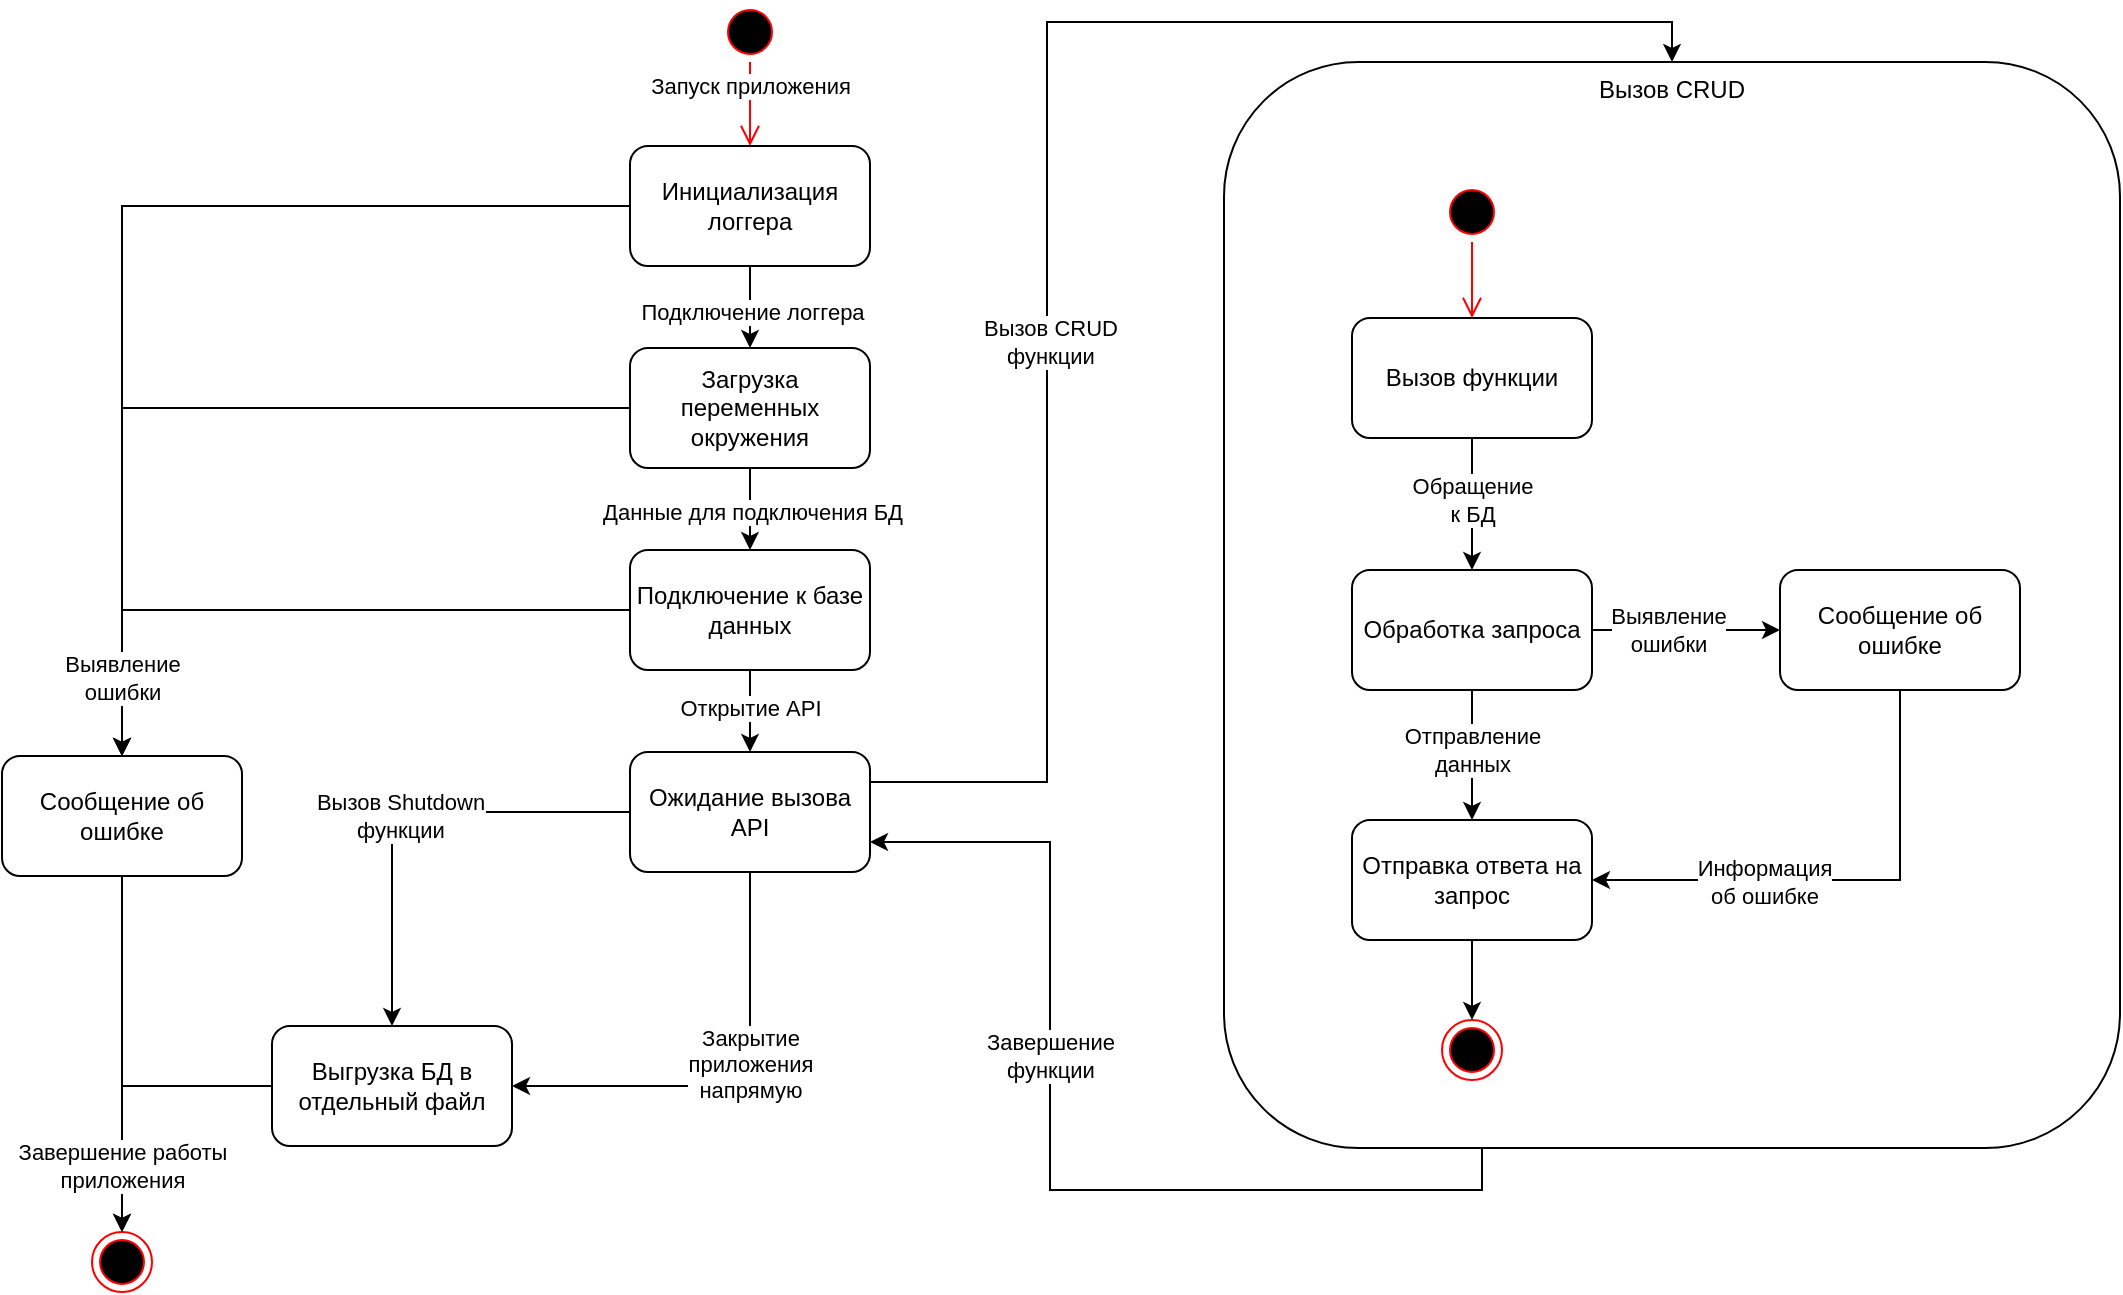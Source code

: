 <mxfile version="27.0.9">
  <diagram name="Страница — 1" id="bEjLGvBnZ3o-P9eb0C5C">
    <mxGraphModel dx="1634" dy="912" grid="0" gridSize="10" guides="1" tooltips="1" connect="1" arrows="1" fold="1" page="0" pageScale="1" pageWidth="827" pageHeight="1169" math="0" shadow="0">
      <root>
        <mxCell id="0" />
        <mxCell id="1" parent="0" />
        <mxCell id="QmahLqAD9zbaGEF9oOPn-14" style="edgeStyle=orthogonalEdgeStyle;rounded=0;orthogonalLoop=1;jettySize=auto;html=1;entryX=0.5;entryY=0;entryDx=0;entryDy=0;" edge="1" parent="1" source="QmahLqAD9zbaGEF9oOPn-1" target="QmahLqAD9zbaGEF9oOPn-11">
          <mxGeometry relative="1" as="geometry" />
        </mxCell>
        <mxCell id="QmahLqAD9zbaGEF9oOPn-33" value="Вызов Shutdown&lt;div&gt;функции&lt;/div&gt;" style="edgeLabel;html=1;align=center;verticalAlign=middle;resizable=0;points=[];" vertex="1" connectable="0" parent="QmahLqAD9zbaGEF9oOPn-14">
          <mxGeometry x="0.022" y="1" relative="1" as="geometry">
            <mxPoint y="1" as="offset" />
          </mxGeometry>
        </mxCell>
        <mxCell id="QmahLqAD9zbaGEF9oOPn-29" style="edgeStyle=orthogonalEdgeStyle;rounded=0;orthogonalLoop=1;jettySize=auto;html=1;entryX=0.5;entryY=0;entryDx=0;entryDy=0;exitX=1;exitY=0.25;exitDx=0;exitDy=0;" edge="1" parent="1" source="QmahLqAD9zbaGEF9oOPn-1" target="QmahLqAD9zbaGEF9oOPn-16">
          <mxGeometry relative="1" as="geometry" />
        </mxCell>
        <mxCell id="QmahLqAD9zbaGEF9oOPn-30" value="Вызов CRUD&lt;div&gt;функции&lt;/div&gt;" style="edgeLabel;html=1;align=center;verticalAlign=middle;resizable=0;points=[];" vertex="1" connectable="0" parent="QmahLqAD9zbaGEF9oOPn-29">
          <mxGeometry x="0.009" y="1" relative="1" as="geometry">
            <mxPoint x="2" y="95" as="offset" />
          </mxGeometry>
        </mxCell>
        <mxCell id="QmahLqAD9zbaGEF9oOPn-34" style="edgeStyle=orthogonalEdgeStyle;rounded=0;orthogonalLoop=1;jettySize=auto;html=1;entryX=1;entryY=0.5;entryDx=0;entryDy=0;" edge="1" parent="1" source="QmahLqAD9zbaGEF9oOPn-1" target="QmahLqAD9zbaGEF9oOPn-11">
          <mxGeometry relative="1" as="geometry">
            <Array as="points">
              <mxPoint x="208" y="591" />
            </Array>
          </mxGeometry>
        </mxCell>
        <mxCell id="QmahLqAD9zbaGEF9oOPn-35" value="Закрытие&lt;div&gt;приложения&lt;div&gt;напрямую&lt;/div&gt;&lt;/div&gt;" style="edgeLabel;html=1;align=center;verticalAlign=middle;resizable=0;points=[];" vertex="1" connectable="0" parent="QmahLqAD9zbaGEF9oOPn-34">
          <mxGeometry x="-0.075" relative="1" as="geometry">
            <mxPoint y="-9" as="offset" />
          </mxGeometry>
        </mxCell>
        <mxCell id="QmahLqAD9zbaGEF9oOPn-1" value="Ожидание вызова API" style="rounded=1;whiteSpace=wrap;html=1;" vertex="1" parent="1">
          <mxGeometry x="148" y="424" width="120" height="60" as="geometry" />
        </mxCell>
        <mxCell id="QmahLqAD9zbaGEF9oOPn-2" value="" style="ellipse;html=1;shape=startState;fillColor=#000000;strokeColor=#ff0000;" vertex="1" parent="1">
          <mxGeometry x="193" y="49" width="30" height="30" as="geometry" />
        </mxCell>
        <mxCell id="QmahLqAD9zbaGEF9oOPn-3" value="Запуск приложения" style="edgeStyle=orthogonalEdgeStyle;html=1;verticalAlign=bottom;endArrow=open;endSize=8;strokeColor=#ff0000;rounded=0;entryX=0.5;entryY=0;entryDx=0;entryDy=0;" edge="1" source="QmahLqAD9zbaGEF9oOPn-2" parent="1" target="QmahLqAD9zbaGEF9oOPn-5">
          <mxGeometry relative="1" as="geometry">
            <mxPoint x="208" y="132" as="targetPoint" />
          </mxGeometry>
        </mxCell>
        <mxCell id="QmahLqAD9zbaGEF9oOPn-4" value="" style="ellipse;html=1;shape=endState;fillColor=#000000;strokeColor=#ff0000;" vertex="1" parent="1">
          <mxGeometry x="-121" y="664" width="30" height="30" as="geometry" />
        </mxCell>
        <mxCell id="QmahLqAD9zbaGEF9oOPn-8" style="edgeStyle=orthogonalEdgeStyle;rounded=0;orthogonalLoop=1;jettySize=auto;html=1;entryX=0.5;entryY=0;entryDx=0;entryDy=0;" edge="1" parent="1" source="QmahLqAD9zbaGEF9oOPn-5" target="QmahLqAD9zbaGEF9oOPn-7">
          <mxGeometry relative="1" as="geometry" />
        </mxCell>
        <mxCell id="QmahLqAD9zbaGEF9oOPn-36" value="Подключение логгера" style="edgeLabel;html=1;align=center;verticalAlign=middle;resizable=0;points=[];" vertex="1" connectable="0" parent="QmahLqAD9zbaGEF9oOPn-8">
          <mxGeometry x="0.098" y="1" relative="1" as="geometry">
            <mxPoint as="offset" />
          </mxGeometry>
        </mxCell>
        <mxCell id="QmahLqAD9zbaGEF9oOPn-46" style="edgeStyle=orthogonalEdgeStyle;rounded=0;orthogonalLoop=1;jettySize=auto;html=1;entryX=0.5;entryY=0;entryDx=0;entryDy=0;" edge="1" parent="1" source="QmahLqAD9zbaGEF9oOPn-5" target="QmahLqAD9zbaGEF9oOPn-43">
          <mxGeometry relative="1" as="geometry" />
        </mxCell>
        <mxCell id="QmahLqAD9zbaGEF9oOPn-5" value="Инициализация логгера" style="rounded=1;whiteSpace=wrap;html=1;" vertex="1" parent="1">
          <mxGeometry x="148" y="121" width="120" height="60" as="geometry" />
        </mxCell>
        <mxCell id="QmahLqAD9zbaGEF9oOPn-12" style="edgeStyle=orthogonalEdgeStyle;rounded=0;orthogonalLoop=1;jettySize=auto;html=1;entryX=0.5;entryY=0;entryDx=0;entryDy=0;" edge="1" parent="1" source="QmahLqAD9zbaGEF9oOPn-7" target="QmahLqAD9zbaGEF9oOPn-9">
          <mxGeometry relative="1" as="geometry" />
        </mxCell>
        <mxCell id="QmahLqAD9zbaGEF9oOPn-37" value="Данные для подключения БД" style="edgeLabel;html=1;align=center;verticalAlign=middle;resizable=0;points=[];" vertex="1" connectable="0" parent="QmahLqAD9zbaGEF9oOPn-12">
          <mxGeometry x="0.049" y="1" relative="1" as="geometry">
            <mxPoint as="offset" />
          </mxGeometry>
        </mxCell>
        <mxCell id="QmahLqAD9zbaGEF9oOPn-48" style="edgeStyle=orthogonalEdgeStyle;rounded=0;orthogonalLoop=1;jettySize=auto;html=1;entryX=0.5;entryY=0;entryDx=0;entryDy=0;" edge="1" parent="1" source="QmahLqAD9zbaGEF9oOPn-7" target="QmahLqAD9zbaGEF9oOPn-43">
          <mxGeometry relative="1" as="geometry" />
        </mxCell>
        <mxCell id="QmahLqAD9zbaGEF9oOPn-7" value="Загрузка переменных окружения" style="rounded=1;whiteSpace=wrap;html=1;" vertex="1" parent="1">
          <mxGeometry x="148" y="222" width="120" height="60" as="geometry" />
        </mxCell>
        <mxCell id="QmahLqAD9zbaGEF9oOPn-15" style="edgeStyle=orthogonalEdgeStyle;rounded=0;orthogonalLoop=1;jettySize=auto;html=1;entryX=0.5;entryY=0;entryDx=0;entryDy=0;" edge="1" parent="1" source="QmahLqAD9zbaGEF9oOPn-9" target="QmahLqAD9zbaGEF9oOPn-1">
          <mxGeometry relative="1" as="geometry" />
        </mxCell>
        <mxCell id="QmahLqAD9zbaGEF9oOPn-40" value="Открытие API" style="edgeLabel;html=1;align=center;verticalAlign=middle;resizable=0;points=[];" vertex="1" connectable="0" parent="QmahLqAD9zbaGEF9oOPn-15">
          <mxGeometry x="0.146" relative="1" as="geometry">
            <mxPoint y="-5" as="offset" />
          </mxGeometry>
        </mxCell>
        <mxCell id="QmahLqAD9zbaGEF9oOPn-47" style="edgeStyle=orthogonalEdgeStyle;rounded=0;orthogonalLoop=1;jettySize=auto;html=1;entryX=0.5;entryY=0;entryDx=0;entryDy=0;" edge="1" parent="1" source="QmahLqAD9zbaGEF9oOPn-9" target="QmahLqAD9zbaGEF9oOPn-43">
          <mxGeometry relative="1" as="geometry" />
        </mxCell>
        <mxCell id="QmahLqAD9zbaGEF9oOPn-55" value="Выявление&lt;br&gt;ошибки" style="edgeLabel;html=1;align=center;verticalAlign=middle;resizable=0;points=[];" vertex="1" connectable="0" parent="QmahLqAD9zbaGEF9oOPn-47">
          <mxGeometry x="0.26" y="2" relative="1" as="geometry">
            <mxPoint x="-48" y="32" as="offset" />
          </mxGeometry>
        </mxCell>
        <mxCell id="QmahLqAD9zbaGEF9oOPn-9" value="Подключение к базе данных" style="rounded=1;whiteSpace=wrap;html=1;" vertex="1" parent="1">
          <mxGeometry x="148" y="323" width="120" height="60" as="geometry" />
        </mxCell>
        <mxCell id="QmahLqAD9zbaGEF9oOPn-41" style="edgeStyle=orthogonalEdgeStyle;rounded=0;orthogonalLoop=1;jettySize=auto;html=1;entryX=0.5;entryY=0;entryDx=0;entryDy=0;" edge="1" parent="1" source="QmahLqAD9zbaGEF9oOPn-11" target="QmahLqAD9zbaGEF9oOPn-4">
          <mxGeometry relative="1" as="geometry" />
        </mxCell>
        <mxCell id="QmahLqAD9zbaGEF9oOPn-11" value="Выгрузка БД в отдельный файл" style="rounded=1;whiteSpace=wrap;html=1;" vertex="1" parent="1">
          <mxGeometry x="-31" y="561" width="120" height="60" as="geometry" />
        </mxCell>
        <mxCell id="QmahLqAD9zbaGEF9oOPn-31" style="edgeStyle=orthogonalEdgeStyle;rounded=0;orthogonalLoop=1;jettySize=auto;html=1;entryX=1;entryY=0.75;entryDx=0;entryDy=0;exitX=0.5;exitY=1;exitDx=0;exitDy=0;" edge="1" parent="1" source="QmahLqAD9zbaGEF9oOPn-16" target="QmahLqAD9zbaGEF9oOPn-1">
          <mxGeometry relative="1" as="geometry">
            <Array as="points">
              <mxPoint x="574" y="643" />
              <mxPoint x="358" y="643" />
              <mxPoint x="358" y="469" />
            </Array>
          </mxGeometry>
        </mxCell>
        <mxCell id="QmahLqAD9zbaGEF9oOPn-32" value="Завершение&lt;div&gt;функции&lt;/div&gt;" style="edgeLabel;html=1;align=center;verticalAlign=middle;resizable=0;points=[];" vertex="1" connectable="0" parent="QmahLqAD9zbaGEF9oOPn-31">
          <mxGeometry x="0.34" relative="1" as="geometry">
            <mxPoint as="offset" />
          </mxGeometry>
        </mxCell>
        <mxCell id="QmahLqAD9zbaGEF9oOPn-16" value="Вызов CRUD" style="rounded=1;whiteSpace=wrap;html=1;align=center;verticalAlign=top;" vertex="1" parent="1">
          <mxGeometry x="445" y="79" width="448" height="543" as="geometry" />
        </mxCell>
        <mxCell id="QmahLqAD9zbaGEF9oOPn-17" value="" style="ellipse;html=1;shape=startState;fillColor=#000000;strokeColor=#ff0000;" vertex="1" parent="1">
          <mxGeometry x="554" y="139" width="30" height="30" as="geometry" />
        </mxCell>
        <mxCell id="QmahLqAD9zbaGEF9oOPn-18" value="" style="edgeStyle=orthogonalEdgeStyle;html=1;verticalAlign=bottom;endArrow=open;endSize=8;strokeColor=#ff0000;rounded=0;entryX=0.5;entryY=0;entryDx=0;entryDy=0;" edge="1" source="QmahLqAD9zbaGEF9oOPn-17" parent="1" target="QmahLqAD9zbaGEF9oOPn-19">
          <mxGeometry relative="1" as="geometry">
            <mxPoint x="569" y="229" as="targetPoint" />
          </mxGeometry>
        </mxCell>
        <mxCell id="QmahLqAD9zbaGEF9oOPn-21" style="edgeStyle=orthogonalEdgeStyle;rounded=0;orthogonalLoop=1;jettySize=auto;html=1;entryX=0.5;entryY=0;entryDx=0;entryDy=0;" edge="1" parent="1" source="QmahLqAD9zbaGEF9oOPn-19" target="QmahLqAD9zbaGEF9oOPn-20">
          <mxGeometry relative="1" as="geometry" />
        </mxCell>
        <mxCell id="QmahLqAD9zbaGEF9oOPn-22" value="Обращение&lt;div&gt;к БД&lt;/div&gt;" style="edgeLabel;html=1;align=center;verticalAlign=middle;resizable=0;points=[];" vertex="1" connectable="0" parent="QmahLqAD9zbaGEF9oOPn-21">
          <mxGeometry x="-0.412" y="-2" relative="1" as="geometry">
            <mxPoint x="2" y="11" as="offset" />
          </mxGeometry>
        </mxCell>
        <mxCell id="QmahLqAD9zbaGEF9oOPn-19" value="Вызов функции" style="rounded=1;whiteSpace=wrap;html=1;" vertex="1" parent="1">
          <mxGeometry x="509" y="207" width="120" height="60" as="geometry" />
        </mxCell>
        <mxCell id="QmahLqAD9zbaGEF9oOPn-24" style="edgeStyle=orthogonalEdgeStyle;rounded=0;orthogonalLoop=1;jettySize=auto;html=1;entryX=0.5;entryY=0;entryDx=0;entryDy=0;" edge="1" parent="1" source="QmahLqAD9zbaGEF9oOPn-20" target="QmahLqAD9zbaGEF9oOPn-23">
          <mxGeometry relative="1" as="geometry" />
        </mxCell>
        <mxCell id="QmahLqAD9zbaGEF9oOPn-26" value="Отправление&lt;div&gt;данных&lt;/div&gt;" style="edgeLabel;html=1;align=center;verticalAlign=middle;resizable=0;points=[];" vertex="1" connectable="0" parent="QmahLqAD9zbaGEF9oOPn-24">
          <mxGeometry x="0.016" y="-2" relative="1" as="geometry">
            <mxPoint x="2" y="-3" as="offset" />
          </mxGeometry>
        </mxCell>
        <mxCell id="QmahLqAD9zbaGEF9oOPn-51" value="" style="edgeStyle=orthogonalEdgeStyle;rounded=0;orthogonalLoop=1;jettySize=auto;html=1;" edge="1" parent="1" source="QmahLqAD9zbaGEF9oOPn-20" target="QmahLqAD9zbaGEF9oOPn-50">
          <mxGeometry relative="1" as="geometry" />
        </mxCell>
        <mxCell id="QmahLqAD9zbaGEF9oOPn-52" value="Выявление&lt;br&gt;ошибки" style="edgeLabel;html=1;align=center;verticalAlign=middle;resizable=0;points=[];" vertex="1" connectable="0" parent="QmahLqAD9zbaGEF9oOPn-51">
          <mxGeometry x="-0.2" y="1" relative="1" as="geometry">
            <mxPoint y="1" as="offset" />
          </mxGeometry>
        </mxCell>
        <mxCell id="QmahLqAD9zbaGEF9oOPn-20" value="Обработка запроса" style="rounded=1;whiteSpace=wrap;html=1;" vertex="1" parent="1">
          <mxGeometry x="509" y="333" width="120" height="60" as="geometry" />
        </mxCell>
        <mxCell id="QmahLqAD9zbaGEF9oOPn-28" style="edgeStyle=orthogonalEdgeStyle;rounded=0;orthogonalLoop=1;jettySize=auto;html=1;entryX=0.5;entryY=0;entryDx=0;entryDy=0;" edge="1" parent="1" source="QmahLqAD9zbaGEF9oOPn-23" target="QmahLqAD9zbaGEF9oOPn-27">
          <mxGeometry relative="1" as="geometry" />
        </mxCell>
        <mxCell id="QmahLqAD9zbaGEF9oOPn-23" value="Отправка ответа на запрос" style="rounded=1;whiteSpace=wrap;html=1;" vertex="1" parent="1">
          <mxGeometry x="509" y="458" width="120" height="60" as="geometry" />
        </mxCell>
        <mxCell id="QmahLqAD9zbaGEF9oOPn-27" value="" style="ellipse;html=1;shape=endState;fillColor=#000000;strokeColor=#ff0000;" vertex="1" parent="1">
          <mxGeometry x="554" y="558" width="30" height="30" as="geometry" />
        </mxCell>
        <mxCell id="QmahLqAD9zbaGEF9oOPn-45" style="edgeStyle=orthogonalEdgeStyle;rounded=0;orthogonalLoop=1;jettySize=auto;html=1;entryX=0.5;entryY=0;entryDx=0;entryDy=0;" edge="1" parent="1" source="QmahLqAD9zbaGEF9oOPn-43" target="QmahLqAD9zbaGEF9oOPn-4">
          <mxGeometry relative="1" as="geometry" />
        </mxCell>
        <mxCell id="QmahLqAD9zbaGEF9oOPn-56" value="Завершение работы&lt;br&gt;приложения" style="edgeLabel;html=1;align=center;verticalAlign=middle;resizable=0;points=[];" vertex="1" connectable="0" parent="QmahLqAD9zbaGEF9oOPn-45">
          <mxGeometry x="-0.242" y="1" relative="1" as="geometry">
            <mxPoint x="-1" y="77" as="offset" />
          </mxGeometry>
        </mxCell>
        <mxCell id="QmahLqAD9zbaGEF9oOPn-43" value="Сообщение об ошибке" style="rounded=1;whiteSpace=wrap;html=1;" vertex="1" parent="1">
          <mxGeometry x="-166" y="426" width="120" height="60" as="geometry" />
        </mxCell>
        <mxCell id="QmahLqAD9zbaGEF9oOPn-53" style="edgeStyle=orthogonalEdgeStyle;rounded=0;orthogonalLoop=1;jettySize=auto;html=1;entryX=1;entryY=0.5;entryDx=0;entryDy=0;" edge="1" parent="1" source="QmahLqAD9zbaGEF9oOPn-50" target="QmahLqAD9zbaGEF9oOPn-23">
          <mxGeometry relative="1" as="geometry">
            <Array as="points">
              <mxPoint x="783" y="488" />
            </Array>
          </mxGeometry>
        </mxCell>
        <mxCell id="QmahLqAD9zbaGEF9oOPn-54" value="Информация&lt;br&gt;об ошибке" style="edgeLabel;html=1;align=center;verticalAlign=middle;resizable=0;points=[];" vertex="1" connectable="0" parent="QmahLqAD9zbaGEF9oOPn-53">
          <mxGeometry x="0.309" y="1" relative="1" as="geometry">
            <mxPoint as="offset" />
          </mxGeometry>
        </mxCell>
        <mxCell id="QmahLqAD9zbaGEF9oOPn-50" value="Сообщение об ошибке" style="whiteSpace=wrap;html=1;rounded=1;" vertex="1" parent="1">
          <mxGeometry x="723" y="333" width="120" height="60" as="geometry" />
        </mxCell>
      </root>
    </mxGraphModel>
  </diagram>
</mxfile>

